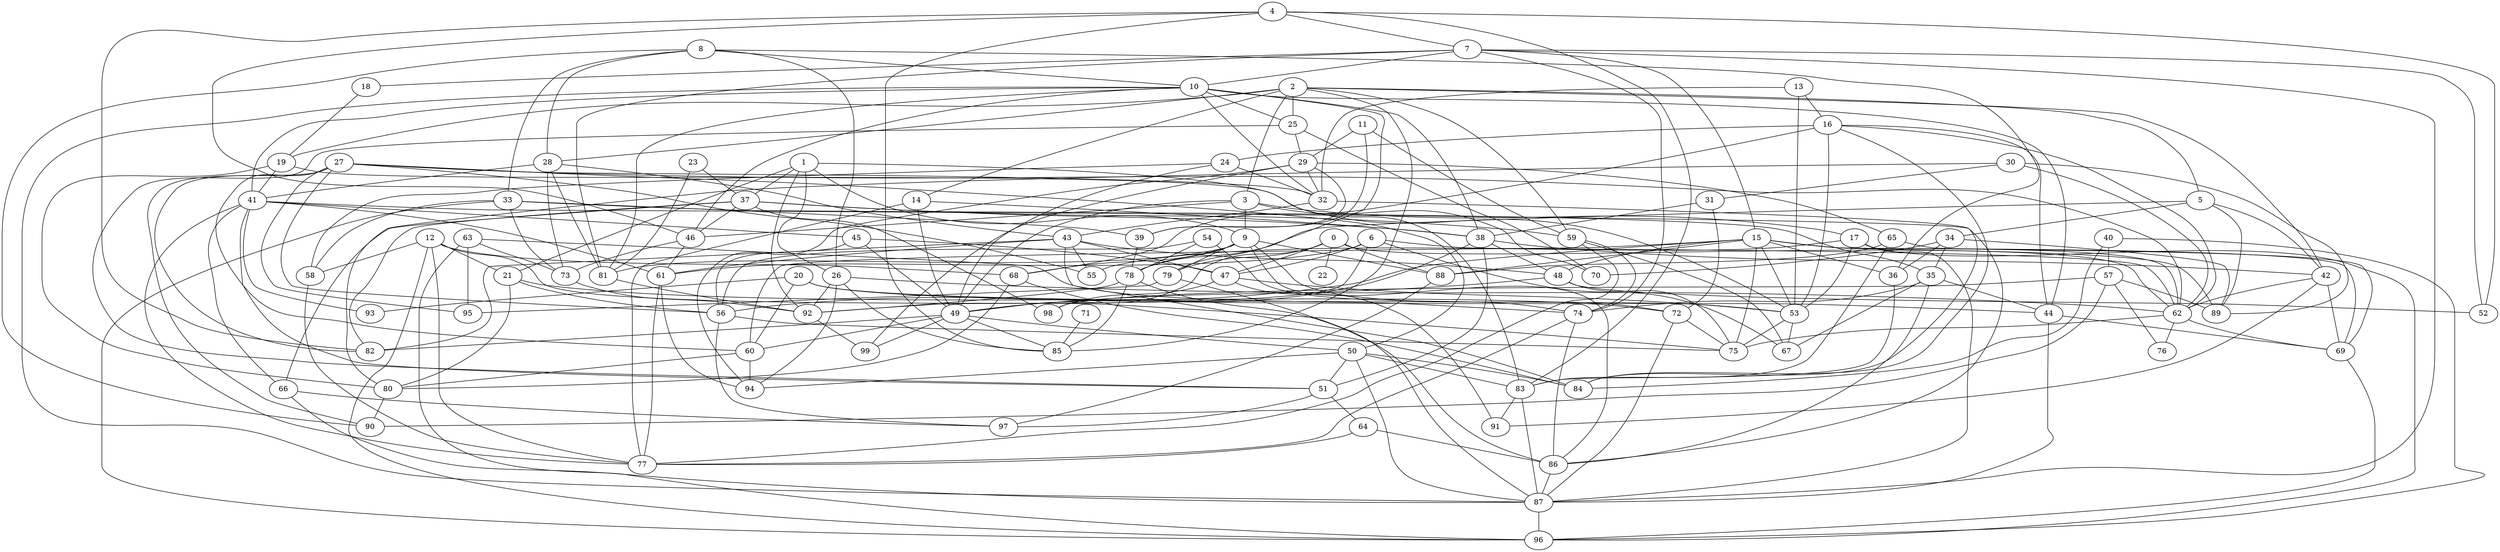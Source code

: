 strict graph "gnp_random_graph(100,0.06)" {
0;
1;
2;
3;
4;
5;
6;
7;
8;
9;
10;
11;
12;
13;
14;
15;
16;
17;
18;
19;
20;
21;
22;
23;
24;
25;
26;
27;
28;
29;
30;
31;
32;
33;
34;
35;
36;
37;
38;
39;
40;
41;
42;
43;
44;
45;
46;
47;
48;
49;
50;
51;
52;
53;
54;
55;
56;
57;
58;
59;
60;
61;
62;
63;
64;
65;
66;
67;
68;
69;
70;
71;
72;
73;
74;
75;
76;
77;
78;
79;
80;
81;
82;
83;
84;
85;
86;
87;
88;
89;
90;
91;
92;
93;
94;
95;
96;
97;
98;
99;
0 -- 79  [is_available=True, prob="0.870116478057"];
0 -- 49  [is_available=True, prob="0.841355853771"];
0 -- 22  [is_available=True, prob="0.0449643982078"];
0 -- 88  [is_available=True, prob="0.190486910572"];
0 -- 47  [is_available=True, prob="0.312280845757"];
0 -- 62  [is_available=True, prob="0.971316436898"];
1 -- 37  [is_available=True, prob="0.409648490141"];
1 -- 9  [is_available=True, prob="0.148527042334"];
1 -- 83  [is_available=True, prob="1.0"];
1 -- 21  [is_available=True, prob="1.0"];
1 -- 26  [is_available=True, prob="1.0"];
1 -- 92  [is_available=True, prob="1.0"];
2 -- 3  [is_available=True, prob="0.484006578567"];
2 -- 5  [is_available=True, prob="1.0"];
2 -- 42  [is_available=True, prob="0.861032912711"];
2 -- 14  [is_available=True, prob="0.44307883749"];
2 -- 19  [is_available=True, prob="0.680751803124"];
2 -- 85  [is_available=True, prob="0.95295329484"];
2 -- 25  [is_available=True, prob="0.183686649922"];
2 -- 59  [is_available=True, prob="1.0"];
2 -- 28  [is_available=True, prob="0.391630399113"];
3 -- 70  [is_available=True, prob="0.818203269727"];
3 -- 17  [is_available=True, prob="1.0"];
3 -- 9  [is_available=True, prob="1.0"];
3 -- 46  [is_available=True, prob="1.0"];
3 -- 49  [is_available=True, prob="1.0"];
4 -- 7  [is_available=True, prob="0.736341190474"];
4 -- 46  [is_available=True, prob="0.168938293446"];
4 -- 82  [is_available=True, prob="0.791915604565"];
4 -- 83  [is_available=True, prob="0.227294640805"];
4 -- 52  [is_available=True, prob="0.681841784844"];
4 -- 85  [is_available=True, prob="0.0461304823091"];
5 -- 89  [is_available=True, prob="0.00604932144819"];
5 -- 42  [is_available=True, prob="0.318782870336"];
5 -- 34  [is_available=True, prob="0.205541823474"];
5 -- 78  [is_available=True, prob="1.0"];
6 -- 67  [is_available=True, prob="1.0"];
6 -- 92  [is_available=True, prob="0.985580511707"];
6 -- 61  [is_available=True, prob="0.301947187135"];
6 -- 62  [is_available=True, prob="0.138405855157"];
6 -- 47  [is_available=True, prob="0.378171167443"];
7 -- 10  [is_available=True, prob="0.0688291792372"];
7 -- 15  [is_available=True, prob="0.290201638"];
7 -- 81  [is_available=True, prob="0.902862182946"];
7 -- 18  [is_available=True, prob="1.0"];
7 -- 52  [is_available=True, prob="0.122087026162"];
7 -- 87  [is_available=True, prob="0.678283473967"];
7 -- 74  [is_available=True, prob="0.813554714726"];
8 -- 33  [is_available=True, prob="0.430521948059"];
8 -- 36  [is_available=True, prob="1.0"];
8 -- 10  [is_available=True, prob="0.985976534506"];
8 -- 90  [is_available=True, prob="0.81714377958"];
8 -- 28  [is_available=True, prob="0.589374046306"];
8 -- 26  [is_available=True, prob="0.604893229092"];
9 -- 68  [is_available=True, prob="1.0"];
9 -- 72  [is_available=True, prob="0.0330251705141"];
9 -- 78  [is_available=True, prob="0.253847404609"];
9 -- 79  [is_available=True, prob="0.989070373566"];
9 -- 81  [is_available=True, prob="0.383210242608"];
9 -- 86  [is_available=True, prob="0.729215252822"];
9 -- 88  [is_available=True, prob="0.45845771296"];
10 -- 32  [is_available=True, prob="0.443740925949"];
10 -- 38  [is_available=True, prob="0.130706110884"];
10 -- 41  [is_available=True, prob="0.11793800041"];
10 -- 44  [is_available=True, prob="0.0282072604954"];
10 -- 46  [is_available=True, prob="0.785354450844"];
10 -- 79  [is_available=True, prob="0.527852850738"];
10 -- 81  [is_available=True, prob="1.0"];
10 -- 87  [is_available=True, prob="0.339014227702"];
10 -- 25  [is_available=True, prob="0.0921811866956"];
11 -- 59  [is_available=True, prob="0.896144259639"];
11 -- 29  [is_available=True, prob="1.0"];
11 -- 39  [is_available=True, prob="0.724451173819"];
12 -- 96  [is_available=True, prob="0.0065234809227"];
12 -- 68  [is_available=True, prob="0.196133285974"];
12 -- 75  [is_available=True, prob="0.821363147837"];
12 -- 77  [is_available=True, prob="0.643791404024"];
12 -- 21  [is_available=True, prob="0.567393211207"];
12 -- 58  [is_available=True, prob="1.0"];
13 -- 16  [is_available=True, prob="0.571553228474"];
13 -- 32  [is_available=True, prob="1.0"];
13 -- 53  [is_available=True, prob="0.762490373922"];
14 -- 49  [is_available=True, prob="0.228594542585"];
14 -- 77  [is_available=True, prob="1.0"];
14 -- 38  [is_available=True, prob="0.227042187956"];
15 -- 36  [is_available=True, prob="0.880995177529"];
15 -- 69  [is_available=True, prob="1.0"];
15 -- 75  [is_available=True, prob="1.0"];
15 -- 48  [is_available=True, prob="0.900549515232"];
15 -- 88  [is_available=True, prob="1.0"];
15 -- 53  [is_available=True, prob="1.0"];
15 -- 56  [is_available=True, prob="0.441335139252"];
15 -- 89  [is_available=True, prob="0.225864990355"];
15 -- 60  [is_available=True, prob="1.0"];
15 -- 62  [is_available=True, prob="0.100643725075"];
16 -- 68  [is_available=True, prob="1.0"];
16 -- 44  [is_available=True, prob="0.324638781116"];
16 -- 84  [is_available=True, prob="0.225859882757"];
16 -- 53  [is_available=True, prob="0.818690666031"];
16 -- 24  [is_available=True, prob="0.795745775785"];
16 -- 62  [is_available=True, prob="0.539342096931"];
17 -- 96  [is_available=True, prob="0.86851107775"];
17 -- 87  [is_available=True, prob="1.0"];
17 -- 53  [is_available=True, prob="0.350463233013"];
17 -- 55  [is_available=True, prob="0.754923589777"];
18 -- 19  [is_available=True, prob="0.0525054653134"];
19 -- 80  [is_available=True, prob="1.0"];
19 -- 41  [is_available=True, prob="0.512342365353"];
19 -- 53  [is_available=True, prob="0.797731252399"];
20 -- 60  [is_available=True, prob="0.057447946225"];
20 -- 44  [is_available=True, prob="0.794071051327"];
20 -- 53  [is_available=True, prob="1.0"];
20 -- 93  [is_available=True, prob="0.360662019863"];
21 -- 56  [is_available=True, prob="0.62497359476"];
21 -- 72  [is_available=True, prob="1.0"];
21 -- 80  [is_available=True, prob="0.256823812393"];
23 -- 81  [is_available=True, prob="0.619059368097"];
23 -- 37  [is_available=True, prob="1.0"];
24 -- 32  [is_available=True, prob="0.139065007708"];
24 -- 58  [is_available=True, prob="0.924253305498"];
24 -- 49  [is_available=True, prob="1.0"];
25 -- 51  [is_available=True, prob="0.817431596817"];
25 -- 70  [is_available=True, prob="0.580960705809"];
25 -- 29  [is_available=True, prob="1.0"];
26 -- 62  [is_available=True, prob="0.978481224019"];
26 -- 85  [is_available=True, prob="1.0"];
26 -- 92  [is_available=True, prob="0.746611565722"];
26 -- 94  [is_available=True, prob="0.859567852573"];
27 -- 32  [is_available=True, prob="0.107021930173"];
27 -- 82  [is_available=True, prob="0.728817453599"];
27 -- 50  [is_available=True, prob="0.296624333987"];
27 -- 55  [is_available=True, prob="0.307648913718"];
27 -- 56  [is_available=True, prob="0.506872695292"];
27 -- 90  [is_available=True, prob="0.728813909908"];
27 -- 60  [is_available=True, prob="0.147253023808"];
27 -- 62  [is_available=True, prob="0.566085797776"];
27 -- 95  [is_available=True, prob="0.273503446551"];
28 -- 41  [is_available=True, prob="0.300864789013"];
28 -- 43  [is_available=True, prob="0.203997336293"];
28 -- 81  [is_available=True, prob="0.658038785307"];
28 -- 73  [is_available=True, prob="0.815757068272"];
29 -- 32  [is_available=True, prob="0.990172242683"];
29 -- 65  [is_available=True, prob="1.0"];
29 -- 99  [is_available=True, prob="0.38089303068"];
29 -- 39  [is_available=True, prob="0.693040117274"];
29 -- 94  [is_available=True, prob="0.0602752847602"];
30 -- 80  [is_available=True, prob="0.119098271828"];
30 -- 89  [is_available=True, prob="0.853277315389"];
30 -- 62  [is_available=True, prob="0.542844329353"];
30 -- 31  [is_available=True, prob="0.307569690794"];
31 -- 72  [is_available=True, prob="1.0"];
31 -- 38  [is_available=True, prob="1.0"];
32 -- 43  [is_available=True, prob="0.251293429037"];
32 -- 84  [is_available=True, prob="0.0352030508741"];
33 -- 96  [is_available=True, prob="0.571188009086"];
33 -- 35  [is_available=True, prob="0.599454011006"];
33 -- 39  [is_available=True, prob="0.445282276847"];
33 -- 73  [is_available=True, prob="0.868837918204"];
33 -- 58  [is_available=True, prob="1.0"];
34 -- 89  [is_available=True, prob="1.0"];
34 -- 35  [is_available=True, prob="0.817350697006"];
34 -- 36  [is_available=True, prob="0.262749872418"];
34 -- 70  [is_available=True, prob="0.867637264014"];
35 -- 67  [is_available=True, prob="0.542378362352"];
35 -- 74  [is_available=True, prob="0.99461144959"];
35 -- 44  [is_available=True, prob="0.804393699561"];
35 -- 86  [is_available=True, prob="0.591054828279"];
36 -- 83  [is_available=True, prob="1.0"];
37 -- 66  [is_available=True, prob="1.0"];
37 -- 38  [is_available=True, prob="0.591776166394"];
37 -- 98  [is_available=True, prob="0.28775174163"];
37 -- 46  [is_available=True, prob="0.346181268079"];
37 -- 82  [is_available=True, prob="1.0"];
37 -- 59  [is_available=True, prob="0.593845921319"];
38 -- 48  [is_available=True, prob="1.0"];
38 -- 49  [is_available=True, prob="0.710940448706"];
38 -- 51  [is_available=True, prob="1.0"];
38 -- 42  [is_available=True, prob="0.60489409329"];
39 -- 78  [is_available=True, prob="0.776318800328"];
40 -- 96  [is_available=True, prob="0.560010363709"];
40 -- 57  [is_available=True, prob="0.619277213854"];
40 -- 84  [is_available=True, prob="0.948066864492"];
41 -- 66  [is_available=True, prob="0.620032560438"];
41 -- 45  [is_available=True, prob="0.675491804678"];
41 -- 93  [is_available=True, prob="0.0700922348061"];
41 -- 77  [is_available=True, prob="0.359987554164"];
41 -- 51  [is_available=True, prob="0.588001546782"];
41 -- 86  [is_available=True, prob="0.263239070485"];
41 -- 61  [is_available=True, prob="0.0422322653588"];
42 -- 91  [is_available=True, prob="1.0"];
42 -- 62  [is_available=True, prob="0.815928134412"];
42 -- 69  [is_available=True, prob="1.0"];
43 -- 47  [is_available=True, prob="0.900469282971"];
43 -- 48  [is_available=True, prob="1.0"];
43 -- 82  [is_available=True, prob="0.478957095408"];
43 -- 84  [is_available=True, prob="0.900880019765"];
43 -- 55  [is_available=True, prob="1.0"];
43 -- 61  [is_available=True, prob="0.367580042557"];
44 -- 69  [is_available=True, prob="1.0"];
44 -- 87  [is_available=True, prob="0.828408135251"];
45 -- 56  [is_available=True, prob="0.927980125775"];
45 -- 49  [is_available=True, prob="1.0"];
45 -- 47  [is_available=True, prob="0.319503566422"];
46 -- 73  [is_available=True, prob="0.769532234397"];
46 -- 61  [is_available=True, prob="0.590057949747"];
47 -- 98  [is_available=True, prob="1.0"];
47 -- 53  [is_available=True, prob="0.955509243509"];
47 -- 91  [is_available=True, prob="1.0"];
48 -- 75  [is_available=True, prob="0.105222032677"];
48 -- 49  [is_available=True, prob="1.0"];
48 -- 52  [is_available=True, prob="1.0"];
49 -- 82  [is_available=True, prob="1.0"];
49 -- 50  [is_available=True, prob="0.671763325112"];
49 -- 99  [is_available=True, prob="0.283493541852"];
49 -- 85  [is_available=True, prob="0.122729800885"];
49 -- 60  [is_available=True, prob="0.68264750312"];
50 -- 51  [is_available=True, prob="0.0965962817586"];
50 -- 83  [is_available=True, prob="0.798441427151"];
50 -- 84  [is_available=True, prob="1.0"];
50 -- 87  [is_available=True, prob="0.26035610609"];
50 -- 94  [is_available=True, prob="1.0"];
51 -- 64  [is_available=True, prob="0.921402769411"];
51 -- 97  [is_available=True, prob="0.785527923732"];
53 -- 67  [is_available=True, prob="0.305737965735"];
53 -- 75  [is_available=True, prob="0.809509842293"];
54 -- 56  [is_available=True, prob="1.0"];
54 -- 74  [is_available=True, prob="1.0"];
54 -- 78  [is_available=True, prob="0.601138478439"];
56 -- 97  [is_available=True, prob="0.809595063815"];
56 -- 75  [is_available=True, prob="1.0"];
57 -- 89  [is_available=True, prob="0.904566372905"];
57 -- 90  [is_available=True, prob="0.340304878784"];
57 -- 76  [is_available=True, prob="0.513248158524"];
57 -- 98  [is_available=True, prob="0.1652916045"];
58 -- 77  [is_available=True, prob="0.278693645081"];
59 -- 67  [is_available=True, prob="1.0"];
59 -- 74  [is_available=True, prob="0.274466343382"];
59 -- 77  [is_available=True, prob="0.290910327549"];
60 -- 80  [is_available=True, prob="0.459405308027"];
60 -- 94  [is_available=True, prob="0.666442422363"];
61 -- 77  [is_available=True, prob="0.430118083491"];
61 -- 94  [is_available=True, prob="0.105604816424"];
62 -- 69  [is_available=True, prob="1.0"];
62 -- 75  [is_available=True, prob="0.198178076878"];
62 -- 76  [is_available=True, prob="0.600469973724"];
63 -- 96  [is_available=True, prob="0.666931796745"];
63 -- 73  [is_available=True, prob="1.0"];
63 -- 74  [is_available=True, prob="0.772453164649"];
63 -- 95  [is_available=True, prob="0.473509590089"];
64 -- 77  [is_available=True, prob="0.901073986481"];
64 -- 86  [is_available=True, prob="0.254553101146"];
65 -- 88  [is_available=True, prob="1.0"];
65 -- 83  [is_available=True, prob="0.465949020637"];
65 -- 69  [is_available=True, prob="0.323737578758"];
66 -- 97  [is_available=True, prob="1.0"];
66 -- 87  [is_available=True, prob="0.807083348605"];
68 -- 80  [is_available=True, prob="0.808608589251"];
68 -- 84  [is_available=True, prob="0.685944617256"];
69 -- 96  [is_available=True, prob="0.3861565233"];
71 -- 85  [is_available=True, prob="1.0"];
72 -- 87  [is_available=True, prob="0.552223135066"];
72 -- 75  [is_available=True, prob="1.0"];
73 -- 92  [is_available=True, prob="0.0934180304704"];
74 -- 86  [is_available=True, prob="0.581323366619"];
74 -- 77  [is_available=True, prob="1.0"];
78 -- 85  [is_available=True, prob="0.802042990844"];
78 -- 86  [is_available=True, prob="0.9381876226"];
78 -- 92  [is_available=True, prob="0.369895410513"];
79 -- 95  [is_available=True, prob="0.302168090749"];
79 -- 87  [is_available=True, prob="0.107107799623"];
80 -- 90  [is_available=True, prob="0.675323046185"];
81 -- 92  [is_available=True, prob="0.411360022713"];
83 -- 87  [is_available=True, prob="0.970952585474"];
83 -- 91  [is_available=True, prob="0.0710446720029"];
86 -- 87  [is_available=True, prob="0.538756873038"];
87 -- 96  [is_available=True, prob="1.0"];
88 -- 97  [is_available=True, prob="0.933924132842"];
92 -- 99  [is_available=True, prob="0.67105600493"];
}
